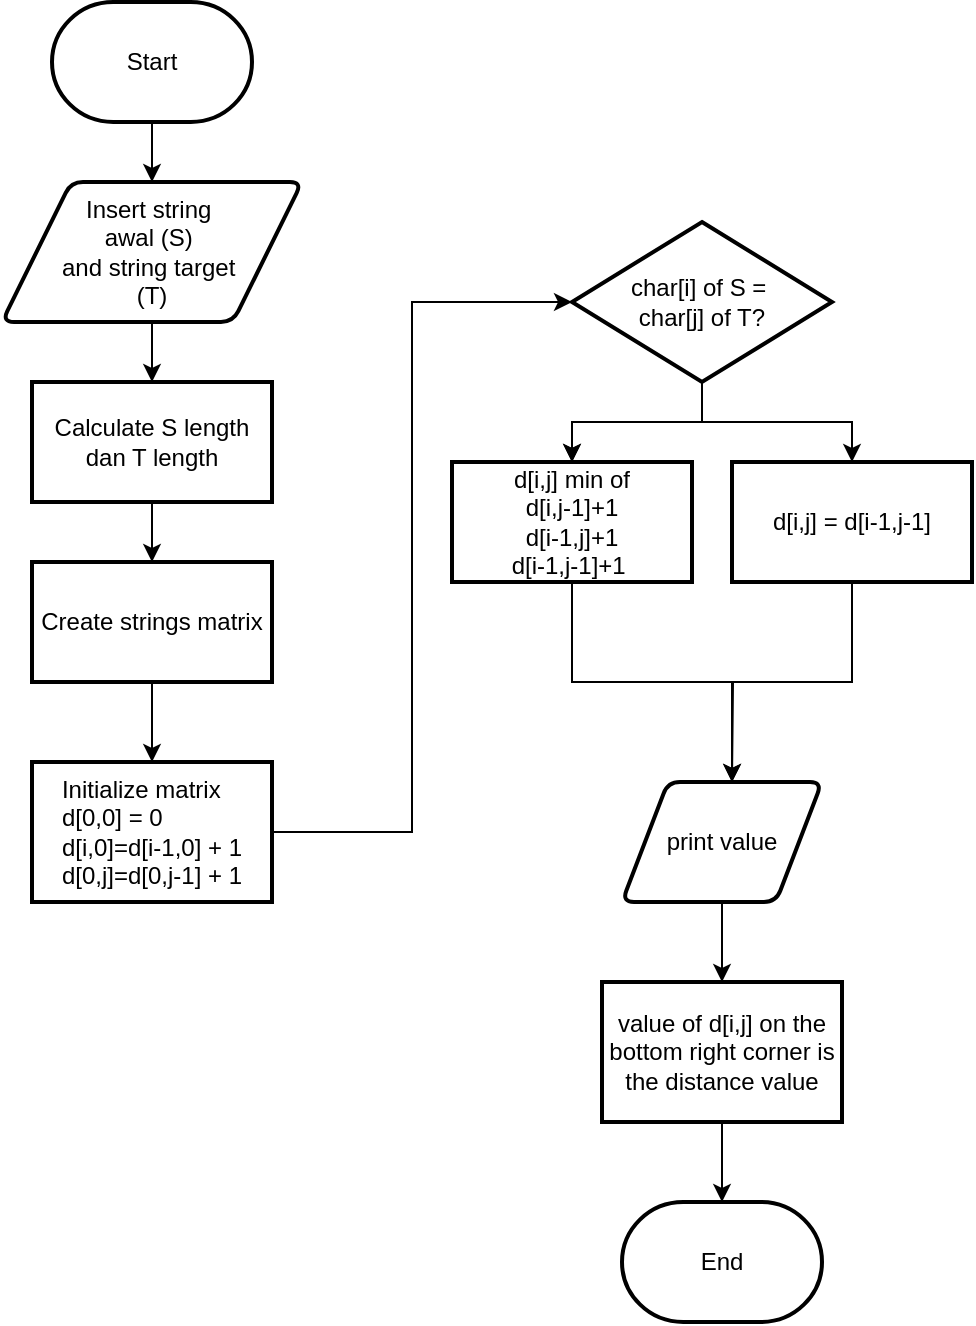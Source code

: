 <mxfile version="24.0.8" type="github">
  <diagram name="Page-1" id="bElfAJ916uNWT5C03lzp">
    <mxGraphModel dx="297" dy="562" grid="1" gridSize="10" guides="1" tooltips="1" connect="1" arrows="1" fold="1" page="1" pageScale="1" pageWidth="850" pageHeight="1100" math="0" shadow="0">
      <root>
        <mxCell id="0" />
        <mxCell id="1" parent="0" />
        <mxCell id="XxzT5j9qiFzCFvjzufye-4" value="" style="edgeStyle=orthogonalEdgeStyle;rounded=0;orthogonalLoop=1;jettySize=auto;html=1;" edge="1" parent="1" source="XxzT5j9qiFzCFvjzufye-10" target="XxzT5j9qiFzCFvjzufye-3">
          <mxGeometry relative="1" as="geometry" />
        </mxCell>
        <mxCell id="XxzT5j9qiFzCFvjzufye-2" value="Start" style="strokeWidth=2;html=1;shape=mxgraph.flowchart.terminator;whiteSpace=wrap;" vertex="1" parent="1">
          <mxGeometry x="90" y="280" width="100" height="60" as="geometry" />
        </mxCell>
        <mxCell id="XxzT5j9qiFzCFvjzufye-6" value="" style="edgeStyle=orthogonalEdgeStyle;rounded=0;orthogonalLoop=1;jettySize=auto;html=1;" edge="1" parent="1" source="XxzT5j9qiFzCFvjzufye-3" target="XxzT5j9qiFzCFvjzufye-5">
          <mxGeometry relative="1" as="geometry" />
        </mxCell>
        <mxCell id="XxzT5j9qiFzCFvjzufye-3" value="Calculate S length dan T length" style="whiteSpace=wrap;html=1;strokeWidth=2;" vertex="1" parent="1">
          <mxGeometry x="80" y="470" width="120" height="60" as="geometry" />
        </mxCell>
        <mxCell id="XxzT5j9qiFzCFvjzufye-8" value="" style="edgeStyle=orthogonalEdgeStyle;rounded=0;orthogonalLoop=1;jettySize=auto;html=1;" edge="1" parent="1" source="XxzT5j9qiFzCFvjzufye-12" target="XxzT5j9qiFzCFvjzufye-7">
          <mxGeometry relative="1" as="geometry">
            <Array as="points">
              <mxPoint x="270" y="695" />
              <mxPoint x="270" y="430" />
            </Array>
          </mxGeometry>
        </mxCell>
        <mxCell id="XxzT5j9qiFzCFvjzufye-5" value="&lt;div style=&quot;text-align: left;&quot;&gt;&lt;span style=&quot;background-color: initial;&quot;&gt;Create strings matrix&lt;/span&gt;&lt;/div&gt;" style="whiteSpace=wrap;html=1;strokeWidth=2;" vertex="1" parent="1">
          <mxGeometry x="80" y="560" width="120" height="60" as="geometry" />
        </mxCell>
        <mxCell id="XxzT5j9qiFzCFvjzufye-15" value="" style="edgeStyle=orthogonalEdgeStyle;rounded=0;orthogonalLoop=1;jettySize=auto;html=1;" edge="1" parent="1" source="XxzT5j9qiFzCFvjzufye-7" target="XxzT5j9qiFzCFvjzufye-14">
          <mxGeometry relative="1" as="geometry" />
        </mxCell>
        <mxCell id="XxzT5j9qiFzCFvjzufye-16" value="" style="edgeStyle=orthogonalEdgeStyle;rounded=0;orthogonalLoop=1;jettySize=auto;html=1;" edge="1" parent="1" source="XxzT5j9qiFzCFvjzufye-7" target="XxzT5j9qiFzCFvjzufye-14">
          <mxGeometry relative="1" as="geometry" />
        </mxCell>
        <mxCell id="XxzT5j9qiFzCFvjzufye-18" style="edgeStyle=orthogonalEdgeStyle;rounded=0;orthogonalLoop=1;jettySize=auto;html=1;" edge="1" parent="1" source="XxzT5j9qiFzCFvjzufye-7" target="XxzT5j9qiFzCFvjzufye-17">
          <mxGeometry relative="1" as="geometry" />
        </mxCell>
        <mxCell id="XxzT5j9qiFzCFvjzufye-7" value="char[i] of S =&amp;nbsp;&lt;div&gt;char[j] of T?&lt;/div&gt;" style="rhombus;whiteSpace=wrap;html=1;strokeWidth=2;" vertex="1" parent="1">
          <mxGeometry x="350" y="390" width="130" height="80" as="geometry" />
        </mxCell>
        <mxCell id="XxzT5j9qiFzCFvjzufye-11" value="" style="edgeStyle=orthogonalEdgeStyle;rounded=0;orthogonalLoop=1;jettySize=auto;html=1;" edge="1" parent="1" source="XxzT5j9qiFzCFvjzufye-2" target="XxzT5j9qiFzCFvjzufye-10">
          <mxGeometry relative="1" as="geometry">
            <mxPoint x="140" y="340" as="sourcePoint" />
            <mxPoint x="140" y="480" as="targetPoint" />
          </mxGeometry>
        </mxCell>
        <mxCell id="XxzT5j9qiFzCFvjzufye-10" value="Insert string&amp;nbsp;&lt;div&gt;awal (S)&amp;nbsp;&lt;div&gt;and string target&amp;nbsp;&lt;/div&gt;&lt;div&gt;(T)&lt;/div&gt;&lt;/div&gt;" style="shape=parallelogram;html=1;strokeWidth=2;perimeter=parallelogramPerimeter;whiteSpace=wrap;rounded=1;arcSize=12;size=0.23;" vertex="1" parent="1">
          <mxGeometry x="65" y="370" width="150" height="70" as="geometry" />
        </mxCell>
        <mxCell id="XxzT5j9qiFzCFvjzufye-13" value="" style="edgeStyle=orthogonalEdgeStyle;rounded=0;orthogonalLoop=1;jettySize=auto;html=1;" edge="1" parent="1" source="XxzT5j9qiFzCFvjzufye-5" target="XxzT5j9qiFzCFvjzufye-12">
          <mxGeometry relative="1" as="geometry">
            <mxPoint x="140" y="620" as="sourcePoint" />
            <mxPoint x="140" y="760" as="targetPoint" />
          </mxGeometry>
        </mxCell>
        <mxCell id="XxzT5j9qiFzCFvjzufye-12" value="&lt;div style=&quot;text-align: left;&quot;&gt;&lt;span style=&quot;background-color: initial;&quot;&gt;Initialize matrix&lt;/span&gt;&lt;/div&gt;&lt;div style=&quot;text-align: left;&quot;&gt;&lt;span style=&quot;background-color: initial;&quot;&gt;d[0,0] = 0&lt;/span&gt;&lt;/div&gt;&lt;div style=&quot;text-align: left;&quot;&gt;&lt;span style=&quot;background-color: initial;&quot;&gt;d[i,0]=d[i-1,0] + 1&lt;/span&gt;&lt;/div&gt;&lt;div style=&quot;text-align: left;&quot;&gt;&lt;span style=&quot;background-color: initial;&quot;&gt;d[0,j]=d[0,j-1] + 1&lt;/span&gt;&lt;/div&gt;" style="whiteSpace=wrap;html=1;strokeWidth=2;" vertex="1" parent="1">
          <mxGeometry x="80" y="660" width="120" height="70" as="geometry" />
        </mxCell>
        <mxCell id="XxzT5j9qiFzCFvjzufye-20" style="edgeStyle=orthogonalEdgeStyle;rounded=0;orthogonalLoop=1;jettySize=auto;html=1;" edge="1" parent="1" source="XxzT5j9qiFzCFvjzufye-14">
          <mxGeometry relative="1" as="geometry">
            <mxPoint x="430" y="670" as="targetPoint" />
            <Array as="points">
              <mxPoint x="350" y="620" />
              <mxPoint x="430" y="620" />
            </Array>
          </mxGeometry>
        </mxCell>
        <mxCell id="XxzT5j9qiFzCFvjzufye-14" value="d[i,j] min of&lt;div&gt;d[i,j-1]+1&lt;/div&gt;&lt;div&gt;d[i-1,j]+1&lt;/div&gt;&lt;div&gt;d[i-1,j-1]+1&amp;nbsp;&lt;/div&gt;" style="whiteSpace=wrap;html=1;strokeWidth=2;" vertex="1" parent="1">
          <mxGeometry x="290" y="510" width="120" height="60" as="geometry" />
        </mxCell>
        <mxCell id="XxzT5j9qiFzCFvjzufye-19" style="edgeStyle=orthogonalEdgeStyle;rounded=0;orthogonalLoop=1;jettySize=auto;html=1;" edge="1" parent="1" source="XxzT5j9qiFzCFvjzufye-17">
          <mxGeometry relative="1" as="geometry">
            <mxPoint x="430" y="670" as="targetPoint" />
          </mxGeometry>
        </mxCell>
        <mxCell id="XxzT5j9qiFzCFvjzufye-17" value="d[i,j] = d[i-1,j-1]" style="whiteSpace=wrap;html=1;strokeWidth=2;" vertex="1" parent="1">
          <mxGeometry x="430" y="510" width="120" height="60" as="geometry" />
        </mxCell>
        <mxCell id="XxzT5j9qiFzCFvjzufye-29" value="" style="edgeStyle=orthogonalEdgeStyle;rounded=0;orthogonalLoop=1;jettySize=auto;html=1;" edge="1" parent="1" source="XxzT5j9qiFzCFvjzufye-21" target="XxzT5j9qiFzCFvjzufye-28">
          <mxGeometry relative="1" as="geometry" />
        </mxCell>
        <mxCell id="XxzT5j9qiFzCFvjzufye-21" value="print value" style="shape=parallelogram;html=1;strokeWidth=2;perimeter=parallelogramPerimeter;whiteSpace=wrap;rounded=1;arcSize=12;size=0.23;" vertex="1" parent="1">
          <mxGeometry x="375" y="670" width="100" height="60" as="geometry" />
        </mxCell>
        <mxCell id="XxzT5j9qiFzCFvjzufye-31" value="" style="edgeStyle=orthogonalEdgeStyle;rounded=0;orthogonalLoop=1;jettySize=auto;html=1;" edge="1" parent="1" source="XxzT5j9qiFzCFvjzufye-28" target="XxzT5j9qiFzCFvjzufye-30">
          <mxGeometry relative="1" as="geometry" />
        </mxCell>
        <mxCell id="XxzT5j9qiFzCFvjzufye-28" value="&lt;div style=&quot;&quot;&gt;&lt;span style=&quot;&quot;&gt;value of d[i,j] on the bottom right corner is the distance value&lt;/span&gt;&lt;br&gt;&lt;/div&gt;" style="whiteSpace=wrap;html=1;strokeWidth=2;align=center;" vertex="1" parent="1">
          <mxGeometry x="365" y="770" width="120" height="70" as="geometry" />
        </mxCell>
        <mxCell id="XxzT5j9qiFzCFvjzufye-30" value="End" style="strokeWidth=2;html=1;shape=mxgraph.flowchart.terminator;whiteSpace=wrap;" vertex="1" parent="1">
          <mxGeometry x="375" y="880" width="100" height="60" as="geometry" />
        </mxCell>
      </root>
    </mxGraphModel>
  </diagram>
</mxfile>
